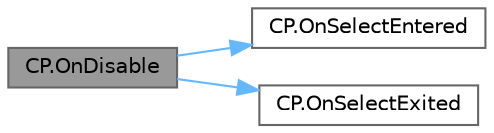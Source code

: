 digraph "CP.OnDisable"
{
 // LATEX_PDF_SIZE
  bgcolor="transparent";
  edge [fontname=Helvetica,fontsize=10,labelfontname=Helvetica,labelfontsize=10];
  node [fontname=Helvetica,fontsize=10,shape=box,height=0.2,width=0.4];
  rankdir="LR";
  Node1 [id="Node000001",label="CP.OnDisable",height=0.2,width=0.4,color="gray40", fillcolor="grey60", style="filled", fontcolor="black",tooltip="This method is called when the object is disabled and removes event listeners for the selectEntered a..."];
  Node1 -> Node2 [id="edge1_Node000001_Node000002",color="steelblue1",style="solid",tooltip=" "];
  Node2 [id="Node000002",label="CP.OnSelectEntered",height=0.2,width=0.4,color="grey40", fillcolor="white", style="filled",URL="$class_c_p.html#aa4af1afd2a9c0529a218d4a2db19ab9e",tooltip="This method is called when an interactor enters the object and sets the interactor and initialInterac..."];
  Node1 -> Node3 [id="edge2_Node000001_Node000003",color="steelblue1",style="solid",tooltip=" "];
  Node3 [id="Node000003",label="CP.OnSelectExited",height=0.2,width=0.4,color="grey40", fillcolor="white", style="filled",URL="$class_c_p.html#ac391c051132a807d3880a22ff0f64432",tooltip="This method is called when an interactor exits the object and resets the isInteracting and interactor..."];
}
